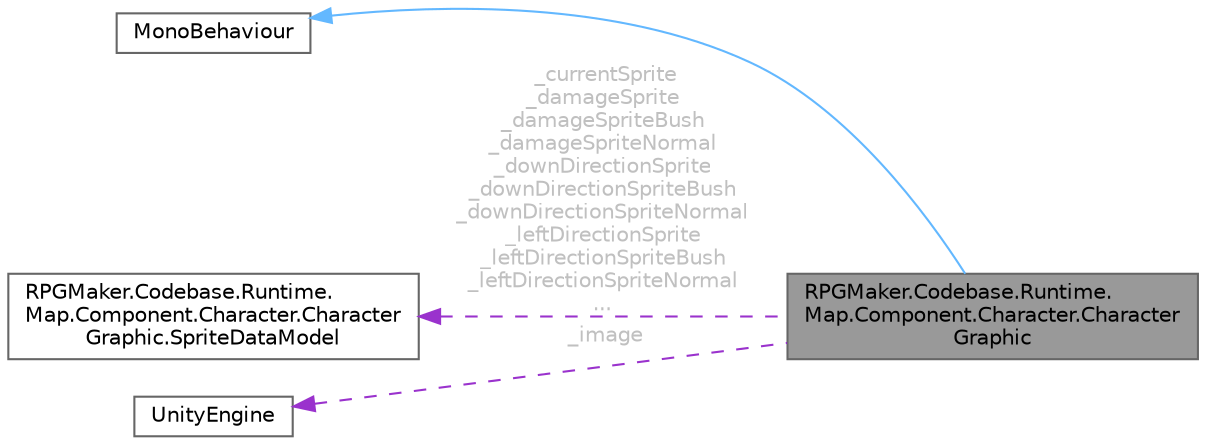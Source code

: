digraph "RPGMaker.Codebase.Runtime.Map.Component.Character.CharacterGraphic"
{
 // LATEX_PDF_SIZE
  bgcolor="transparent";
  edge [fontname=Helvetica,fontsize=10,labelfontname=Helvetica,labelfontsize=10];
  node [fontname=Helvetica,fontsize=10,shape=box,height=0.2,width=0.4];
  rankdir="LR";
  Node1 [id="Node000001",label="RPGMaker.Codebase.Runtime.\lMap.Component.Character.Character\lGraphic",height=0.2,width=0.4,color="gray40", fillcolor="grey60", style="filled", fontcolor="black",tooltip="キャラクター・グラフィック"];
  Node2 -> Node1 [id="edge1_Node000001_Node000002",dir="back",color="steelblue1",style="solid",tooltip=" "];
  Node2 [id="Node000002",label="MonoBehaviour",height=0.2,width=0.4,color="gray40", fillcolor="white", style="filled",tooltip=" "];
  Node3 -> Node1 [id="edge2_Node000001_Node000003",dir="back",color="darkorchid3",style="dashed",tooltip=" ",label=" _currentSprite\n_damageSprite\n_damageSpriteBush\n_damageSpriteNormal\n_downDirectionSprite\n_downDirectionSpriteBush\n_downDirectionSpriteNormal\n_leftDirectionSprite\n_leftDirectionSpriteBush\n_leftDirectionSpriteNormal\n...",fontcolor="grey" ];
  Node3 [id="Node000003",label="RPGMaker.Codebase.Runtime.\lMap.Component.Character.Character\lGraphic.SpriteDataModel",height=0.2,width=0.4,color="gray40", fillcolor="white", style="filled",URL="$d4/dcd/class_r_p_g_maker_1_1_codebase_1_1_runtime_1_1_map_1_1_component_1_1_character_1_1_character_graphic_1_1_sprite_data_model.html",tooltip=" "];
  Node4 -> Node1 [id="edge3_Node000001_Node000004",dir="back",color="darkorchid3",style="dashed",tooltip=" ",label=" _image",fontcolor="grey" ];
  Node4 [id="Node000004",label="UnityEngine",height=0.2,width=0.4,color="gray40", fillcolor="white", style="filled",tooltip=" "];
}
